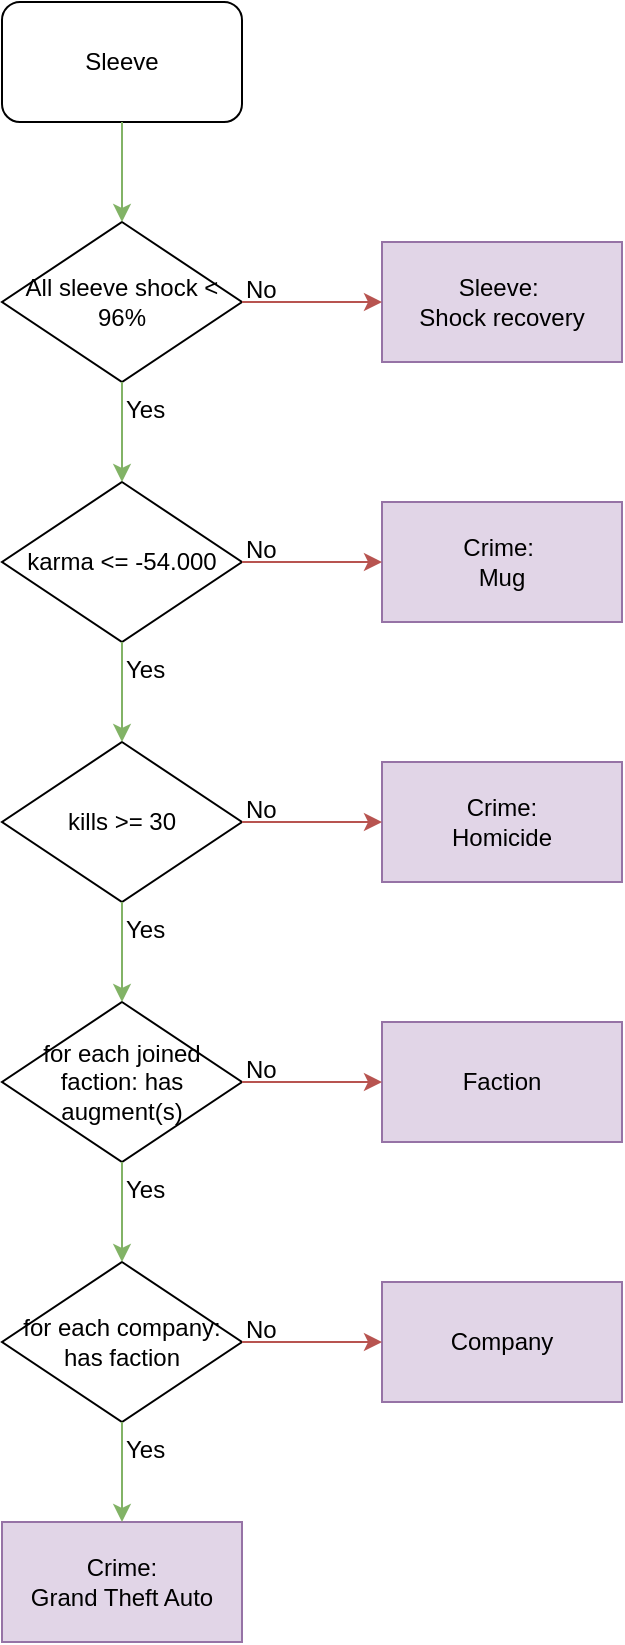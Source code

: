 <mxfile version="24.7.16">
  <diagram name="Page-1" id="aZhFZrhz9pvppiy3Ua0B">
    <mxGraphModel dx="837" dy="1019" grid="1" gridSize="10" guides="1" tooltips="1" connect="1" arrows="1" fold="1" page="1" pageScale="1" pageWidth="850" pageHeight="1100" math="0" shadow="0">
      <root>
        <mxCell id="0" />
        <mxCell id="1" parent="0" />
        <mxCell id="Iq3Z3CydFNxqaQeOFxib-1" value="Sleeve" style="rounded=1;whiteSpace=wrap;html=1;fillColor=#FFFFFF;" vertex="1" parent="1">
          <mxGeometry x="850" width="120" height="60" as="geometry" />
        </mxCell>
        <mxCell id="Iq3Z3CydFNxqaQeOFxib-2" value="All sleeve shock &amp;lt; 96%" style="rhombus;whiteSpace=wrap;html=1;" vertex="1" parent="1">
          <mxGeometry x="850" y="110" width="120" height="80" as="geometry" />
        </mxCell>
        <mxCell id="Iq3Z3CydFNxqaQeOFxib-3" value="&lt;div&gt;Sleeve:&amp;nbsp;&lt;/div&gt;&lt;div&gt;Shock recovery&lt;/div&gt;" style="rounded=0;whiteSpace=wrap;html=1;fillColor=#e1d5e7;strokeColor=#9673a6;" vertex="1" parent="1">
          <mxGeometry x="1040" y="120" width="120" height="60" as="geometry" />
        </mxCell>
        <mxCell id="Iq3Z3CydFNxqaQeOFxib-4" value="" style="endArrow=classic;html=1;rounded=0;entryX=0;entryY=0.5;entryDx=0;entryDy=0;fillColor=#f8cecc;strokeColor=#b85450;exitX=1;exitY=0.5;exitDx=0;exitDy=0;" edge="1" parent="1" source="Iq3Z3CydFNxqaQeOFxib-2" target="Iq3Z3CydFNxqaQeOFxib-3">
          <mxGeometry width="50" height="50" relative="1" as="geometry">
            <mxPoint x="980" y="230" as="sourcePoint" />
            <mxPoint x="920" y="120" as="targetPoint" />
          </mxGeometry>
        </mxCell>
        <mxCell id="Iq3Z3CydFNxqaQeOFxib-5" value="" style="endArrow=classic;html=1;rounded=0;exitX=0.5;exitY=1;exitDx=0;exitDy=0;entryX=0.5;entryY=0;entryDx=0;entryDy=0;fillColor=#d5e8d4;strokeColor=#82b366;" edge="1" parent="1" source="Iq3Z3CydFNxqaQeOFxib-1" target="Iq3Z3CydFNxqaQeOFxib-2">
          <mxGeometry width="50" height="50" relative="1" as="geometry">
            <mxPoint x="200" y="70" as="sourcePoint" />
            <mxPoint x="200" y="100" as="targetPoint" />
          </mxGeometry>
        </mxCell>
        <mxCell id="Iq3Z3CydFNxqaQeOFxib-6" value="karma &amp;lt;= -54.000" style="rhombus;whiteSpace=wrap;html=1;" vertex="1" parent="1">
          <mxGeometry x="850" y="240" width="120" height="80" as="geometry" />
        </mxCell>
        <mxCell id="Iq3Z3CydFNxqaQeOFxib-7" value="&lt;div&gt;Crime:&amp;nbsp;&lt;/div&gt;&lt;div&gt;Mug&lt;/div&gt;" style="rounded=0;whiteSpace=wrap;html=1;fillColor=#e1d5e7;strokeColor=#9673a6;" vertex="1" parent="1">
          <mxGeometry x="1040" y="250" width="120" height="60" as="geometry" />
        </mxCell>
        <mxCell id="Iq3Z3CydFNxqaQeOFxib-8" value="" style="endArrow=classic;html=1;rounded=0;entryX=0;entryY=0.5;entryDx=0;entryDy=0;fillColor=#f8cecc;strokeColor=#b85450;exitX=1;exitY=0.5;exitDx=0;exitDy=0;" edge="1" parent="1" source="Iq3Z3CydFNxqaQeOFxib-6" target="Iq3Z3CydFNxqaQeOFxib-7">
          <mxGeometry width="50" height="50" relative="1" as="geometry">
            <mxPoint x="980" y="360" as="sourcePoint" />
            <mxPoint x="920" y="250" as="targetPoint" />
          </mxGeometry>
        </mxCell>
        <mxCell id="Iq3Z3CydFNxqaQeOFxib-9" value="" style="endArrow=classic;html=1;rounded=0;exitX=0.5;exitY=1;exitDx=0;exitDy=0;entryX=0.5;entryY=0;entryDx=0;entryDy=0;fillColor=#d5e8d4;strokeColor=#82b366;" edge="1" parent="1" source="Iq3Z3CydFNxqaQeOFxib-2" target="Iq3Z3CydFNxqaQeOFxib-6">
          <mxGeometry width="50" height="50" relative="1" as="geometry">
            <mxPoint x="920" y="80" as="sourcePoint" />
            <mxPoint x="920" y="110" as="targetPoint" />
          </mxGeometry>
        </mxCell>
        <mxCell id="Iq3Z3CydFNxqaQeOFxib-10" value="No" style="text;whiteSpace=wrap;html=1;" vertex="1" parent="1">
          <mxGeometry x="970" y="260" width="30" height="20" as="geometry" />
        </mxCell>
        <mxCell id="Iq3Z3CydFNxqaQeOFxib-11" value="No" style="text;whiteSpace=wrap;html=1;" vertex="1" parent="1">
          <mxGeometry x="970" y="130" width="30" height="20" as="geometry" />
        </mxCell>
        <mxCell id="Iq3Z3CydFNxqaQeOFxib-12" value="kills &amp;gt;= 30 " style="rhombus;whiteSpace=wrap;html=1;" vertex="1" parent="1">
          <mxGeometry x="850" y="370" width="120" height="80" as="geometry" />
        </mxCell>
        <mxCell id="Iq3Z3CydFNxqaQeOFxib-13" value="&lt;div&gt;Crime: &lt;br&gt;&lt;/div&gt;&lt;div&gt;Homicide&lt;br&gt;&lt;/div&gt;" style="rounded=0;whiteSpace=wrap;html=1;fillColor=#e1d5e7;strokeColor=#9673a6;" vertex="1" parent="1">
          <mxGeometry x="1040" y="380" width="120" height="60" as="geometry" />
        </mxCell>
        <mxCell id="Iq3Z3CydFNxqaQeOFxib-14" value="" style="endArrow=classic;html=1;rounded=0;entryX=0;entryY=0.5;entryDx=0;entryDy=0;fillColor=#f8cecc;strokeColor=#b85450;exitX=1;exitY=0.5;exitDx=0;exitDy=0;" edge="1" parent="1" source="Iq3Z3CydFNxqaQeOFxib-12" target="Iq3Z3CydFNxqaQeOFxib-13">
          <mxGeometry width="50" height="50" relative="1" as="geometry">
            <mxPoint x="1000" y="480" as="sourcePoint" />
            <mxPoint x="920" y="380" as="targetPoint" />
          </mxGeometry>
        </mxCell>
        <mxCell id="Iq3Z3CydFNxqaQeOFxib-15" value="No" style="text;whiteSpace=wrap;html=1;" vertex="1" parent="1">
          <mxGeometry x="970" y="390" width="30" height="20" as="geometry" />
        </mxCell>
        <mxCell id="Iq3Z3CydFNxqaQeOFxib-16" value="Yes" style="text;whiteSpace=wrap;html=1;" vertex="1" parent="1">
          <mxGeometry x="910" y="190" width="30" height="20" as="geometry" />
        </mxCell>
        <mxCell id="Iq3Z3CydFNxqaQeOFxib-17" value="Yes" style="text;whiteSpace=wrap;html=1;" vertex="1" parent="1">
          <mxGeometry x="910" y="320" width="30" height="20" as="geometry" />
        </mxCell>
        <mxCell id="Iq3Z3CydFNxqaQeOFxib-18" value="" style="endArrow=classic;html=1;rounded=0;exitX=0.5;exitY=1;exitDx=0;exitDy=0;entryX=0.5;entryY=0;entryDx=0;entryDy=0;fillColor=#d5e8d4;strokeColor=#82b366;" edge="1" parent="1" source="Iq3Z3CydFNxqaQeOFxib-6" target="Iq3Z3CydFNxqaQeOFxib-12">
          <mxGeometry width="50" height="50" relative="1" as="geometry">
            <mxPoint x="920" y="210" as="sourcePoint" />
            <mxPoint x="920" y="250" as="targetPoint" />
          </mxGeometry>
        </mxCell>
        <mxCell id="Iq3Z3CydFNxqaQeOFxib-19" value="for each joined faction: has augment(s)" style="rhombus;whiteSpace=wrap;html=1;" vertex="1" parent="1">
          <mxGeometry x="850" y="500" width="120" height="80" as="geometry" />
        </mxCell>
        <mxCell id="Iq3Z3CydFNxqaQeOFxib-20" value="Faction" style="rounded=0;whiteSpace=wrap;html=1;fillColor=#e1d5e7;strokeColor=#9673a6;" vertex="1" parent="1">
          <mxGeometry x="1040" y="510" width="120" height="60" as="geometry" />
        </mxCell>
        <mxCell id="Iq3Z3CydFNxqaQeOFxib-21" value="" style="endArrow=classic;html=1;rounded=0;fillColor=#f8cecc;strokeColor=#b85450;entryX=0;entryY=0.5;entryDx=0;entryDy=0;exitX=1;exitY=0.5;exitDx=0;exitDy=0;" edge="1" parent="1" source="Iq3Z3CydFNxqaQeOFxib-19" target="Iq3Z3CydFNxqaQeOFxib-20">
          <mxGeometry width="50" height="50" relative="1" as="geometry">
            <mxPoint x="990" y="600" as="sourcePoint" />
            <mxPoint x="1000" y="600" as="targetPoint" />
          </mxGeometry>
        </mxCell>
        <mxCell id="Iq3Z3CydFNxqaQeOFxib-22" value="No" style="text;whiteSpace=wrap;html=1;" vertex="1" parent="1">
          <mxGeometry x="970" y="520" width="30" height="20" as="geometry" />
        </mxCell>
        <mxCell id="Iq3Z3CydFNxqaQeOFxib-23" value="Yes" style="text;whiteSpace=wrap;html=1;" vertex="1" parent="1">
          <mxGeometry x="910" y="450" width="30" height="20" as="geometry" />
        </mxCell>
        <mxCell id="Iq3Z3CydFNxqaQeOFxib-24" value="" style="endArrow=classic;html=1;rounded=0;fillColor=#d5e8d4;strokeColor=#82b366;exitX=0.5;exitY=1;exitDx=0;exitDy=0;entryX=0.5;entryY=0;entryDx=0;entryDy=0;" edge="1" parent="1" source="Iq3Z3CydFNxqaQeOFxib-12" target="Iq3Z3CydFNxqaQeOFxib-19">
          <mxGeometry width="50" height="50" relative="1" as="geometry">
            <mxPoint x="880" y="470" as="sourcePoint" />
            <mxPoint x="880" y="470" as="targetPoint" />
          </mxGeometry>
        </mxCell>
        <mxCell id="Iq3Z3CydFNxqaQeOFxib-25" value="for each company: has faction" style="rhombus;whiteSpace=wrap;html=1;" vertex="1" parent="1">
          <mxGeometry x="850" y="630" width="120" height="80" as="geometry" />
        </mxCell>
        <mxCell id="Iq3Z3CydFNxqaQeOFxib-26" value="Company" style="rounded=0;whiteSpace=wrap;html=1;fillColor=#e1d5e7;strokeColor=#9673a6;" vertex="1" parent="1">
          <mxGeometry x="1040" y="640" width="120" height="60" as="geometry" />
        </mxCell>
        <mxCell id="Iq3Z3CydFNxqaQeOFxib-27" value="" style="endArrow=classic;html=1;rounded=0;fillColor=#f8cecc;strokeColor=#b85450;entryX=0;entryY=0.5;entryDx=0;entryDy=0;exitX=1;exitY=0.5;exitDx=0;exitDy=0;" edge="1" parent="1" source="Iq3Z3CydFNxqaQeOFxib-25" target="Iq3Z3CydFNxqaQeOFxib-26">
          <mxGeometry width="50" height="50" relative="1" as="geometry">
            <mxPoint x="1020" y="750" as="sourcePoint" />
            <mxPoint x="1000" y="730" as="targetPoint" />
          </mxGeometry>
        </mxCell>
        <mxCell id="Iq3Z3CydFNxqaQeOFxib-28" value="No" style="text;whiteSpace=wrap;html=1;" vertex="1" parent="1">
          <mxGeometry x="970" y="650" width="30" height="20" as="geometry" />
        </mxCell>
        <mxCell id="Iq3Z3CydFNxqaQeOFxib-29" value="Yes" style="text;whiteSpace=wrap;html=1;" vertex="1" parent="1">
          <mxGeometry x="910" y="580" width="30" height="20" as="geometry" />
        </mxCell>
        <mxCell id="Iq3Z3CydFNxqaQeOFxib-30" value="" style="endArrow=classic;html=1;rounded=0;fillColor=#d5e8d4;strokeColor=#82b366;exitX=0.5;exitY=1;exitDx=0;exitDy=0;entryX=0.5;entryY=0;entryDx=0;entryDy=0;" edge="1" parent="1" target="Iq3Z3CydFNxqaQeOFxib-25">
          <mxGeometry width="50" height="50" relative="1" as="geometry">
            <mxPoint x="910" y="580" as="sourcePoint" />
            <mxPoint x="880" y="590" as="targetPoint" />
          </mxGeometry>
        </mxCell>
        <mxCell id="Iq3Z3CydFNxqaQeOFxib-31" value="&lt;div&gt;Crime: &lt;br&gt;&lt;/div&gt;&lt;div&gt;Grand Theft Auto&lt;br&gt;&lt;/div&gt;" style="rounded=0;whiteSpace=wrap;html=1;fillColor=#e1d5e7;strokeColor=#9673a6;" vertex="1" parent="1">
          <mxGeometry x="850" y="760" width="120" height="60" as="geometry" />
        </mxCell>
        <mxCell id="Iq3Z3CydFNxqaQeOFxib-32" value="" style="endArrow=classic;html=1;rounded=0;fillColor=#d5e8d4;strokeColor=#82b366;exitX=0.5;exitY=1;exitDx=0;exitDy=0;entryX=0.5;entryY=0;entryDx=0;entryDy=0;" edge="1" parent="1" target="Iq3Z3CydFNxqaQeOFxib-31">
          <mxGeometry width="50" height="50" relative="1" as="geometry">
            <mxPoint x="910" y="710" as="sourcePoint" />
            <mxPoint x="1010" y="700" as="targetPoint" />
          </mxGeometry>
        </mxCell>
        <mxCell id="Iq3Z3CydFNxqaQeOFxib-33" value="Yes" style="text;whiteSpace=wrap;html=1;" vertex="1" parent="1">
          <mxGeometry x="910" y="710" width="30" height="20" as="geometry" />
        </mxCell>
      </root>
    </mxGraphModel>
  </diagram>
</mxfile>
